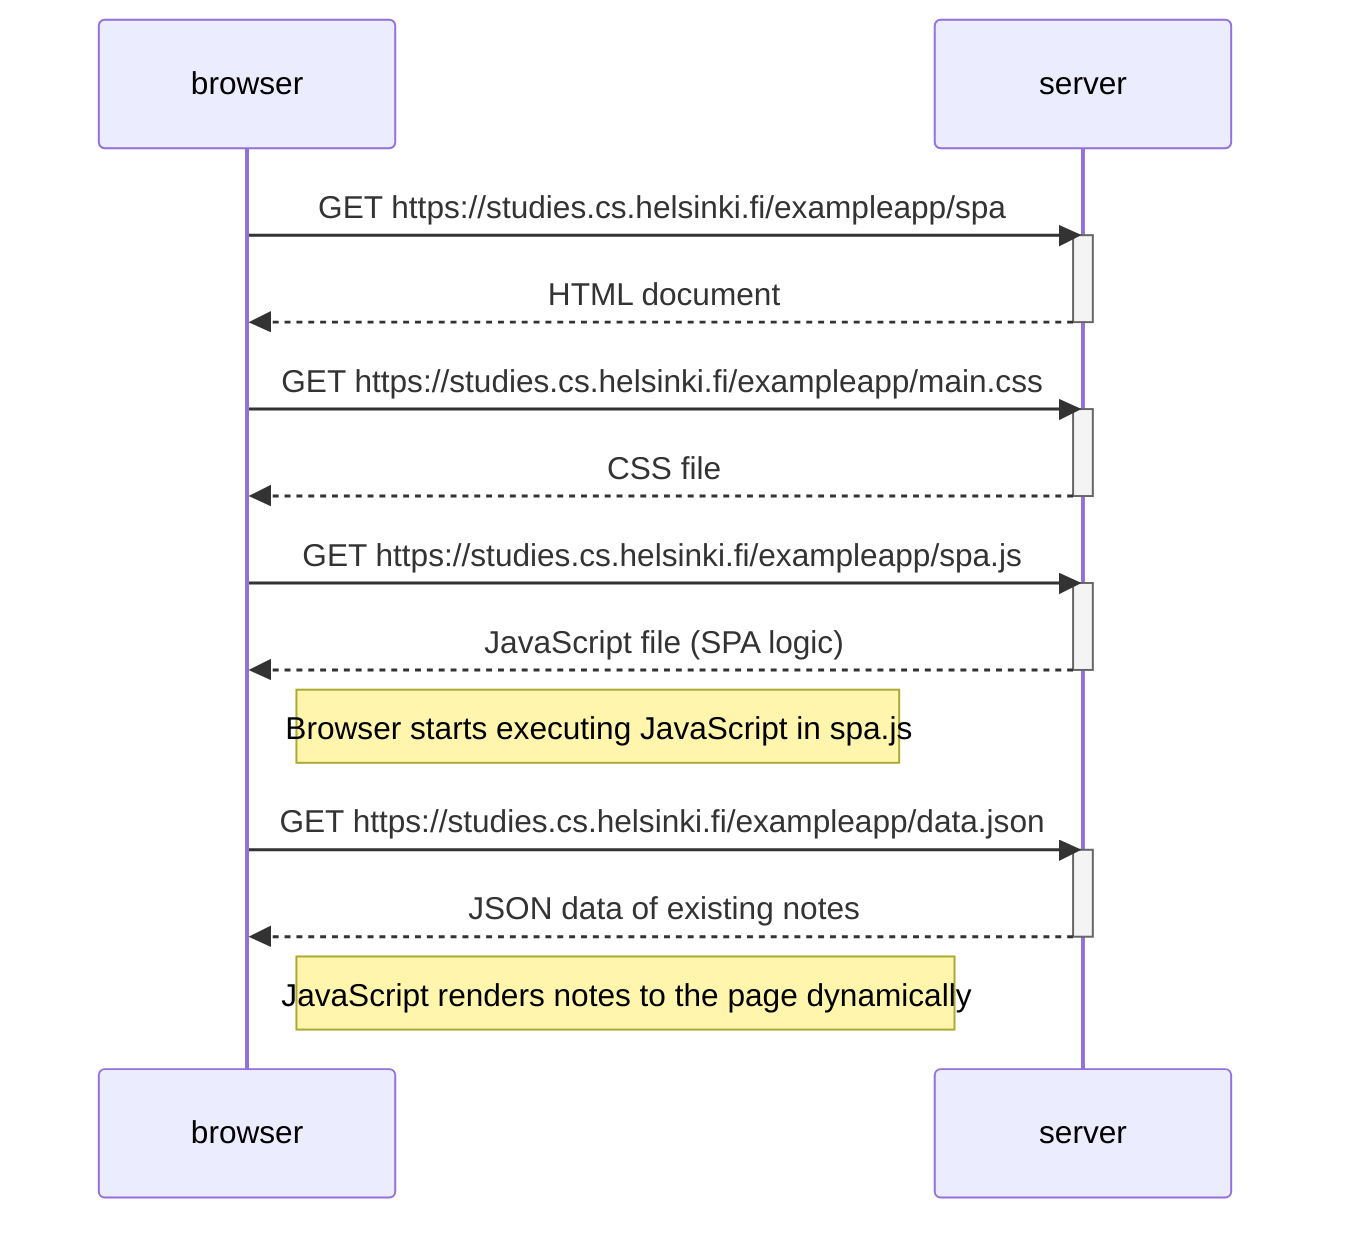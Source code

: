 sequenceDiagram
    participant browser
    participant server

    browser->>server: GET https://studies.cs.helsinki.fi/exampleapp/spa
    activate server
    server-->>browser: HTML document
    deactivate server

    browser->>server: GET https://studies.cs.helsinki.fi/exampleapp/main.css
    activate server
    server-->>browser: CSS file
    deactivate server

    browser->>server: GET https://studies.cs.helsinki.fi/exampleapp/spa.js
    activate server
    server-->>browser: JavaScript file (SPA logic)
    deactivate server

    Note right of browser: Browser starts executing JavaScript in spa.js

    browser->>server: GET https://studies.cs.helsinki.fi/exampleapp/data.json
    activate server
    server-->>browser: JSON data of existing notes
    deactivate server

    Note right of browser: JavaScript renders notes to the page dynamically